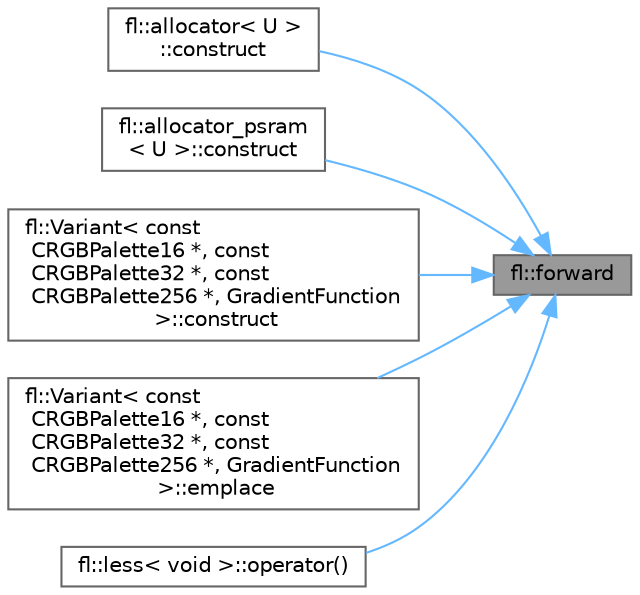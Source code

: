 digraph "fl::forward"
{
 // INTERACTIVE_SVG=YES
 // LATEX_PDF_SIZE
  bgcolor="transparent";
  edge [fontname=Helvetica,fontsize=10,labelfontname=Helvetica,labelfontsize=10];
  node [fontname=Helvetica,fontsize=10,shape=box,height=0.2,width=0.4];
  rankdir="RL";
  Node1 [id="Node000001",label="fl::forward",height=0.2,width=0.4,color="gray40", fillcolor="grey60", style="filled", fontcolor="black",tooltip=" "];
  Node1 -> Node2 [id="edge1_Node000001_Node000002",dir="back",color="steelblue1",style="solid",tooltip=" "];
  Node2 [id="Node000002",label="fl::allocator\< U \>\l::construct",height=0.2,width=0.4,color="grey40", fillcolor="white", style="filled",URL="$d8/dcd/classfl_1_1allocator_a9aabceef356c82aa88cb0d7dd68ed2fb.html#a9aabceef356c82aa88cb0d7dd68ed2fb",tooltip=" "];
  Node1 -> Node3 [id="edge2_Node000001_Node000003",dir="back",color="steelblue1",style="solid",tooltip=" "];
  Node3 [id="Node000003",label="fl::allocator_psram\l\< U \>::construct",height=0.2,width=0.4,color="grey40", fillcolor="white", style="filled",URL="$d3/df2/classfl_1_1allocator__psram_a75b3040352a77605fe48af12dd7cb4d0.html#a75b3040352a77605fe48af12dd7cb4d0",tooltip=" "];
  Node1 -> Node4 [id="edge3_Node000001_Node000004",dir="back",color="steelblue1",style="solid",tooltip=" "];
  Node4 [id="Node000004",label="fl::Variant\< const\l CRGBPalette16 *, const\l CRGBPalette32 *, const\l CRGBPalette256 *, GradientFunction\l \>::construct",height=0.2,width=0.4,color="grey40", fillcolor="white", style="filled",URL="$de/d60/classfl_1_1_variant_a378d62102f34b4aea27bd8292ac69fe6.html#a378d62102f34b4aea27bd8292ac69fe6",tooltip=" "];
  Node1 -> Node5 [id="edge4_Node000001_Node000005",dir="back",color="steelblue1",style="solid",tooltip=" "];
  Node5 [id="Node000005",label="fl::Variant\< const\l CRGBPalette16 *, const\l CRGBPalette32 *, const\l CRGBPalette256 *, GradientFunction\l \>::emplace",height=0.2,width=0.4,color="grey40", fillcolor="white", style="filled",URL="$de/d60/classfl_1_1_variant_a963b578760fe3039e40474218606793c.html#a963b578760fe3039e40474218606793c",tooltip=" "];
  Node1 -> Node6 [id="edge5_Node000001_Node000006",dir="back",color="steelblue1",style="solid",tooltip=" "];
  Node6 [id="Node000006",label="fl::less\< void \>::operator()",height=0.2,width=0.4,color="grey40", fillcolor="white", style="filled",URL="$d0/db6/structfl_1_1less_3_01void_01_4_a54159551aa88d247a9af8597e0213a02.html#a54159551aa88d247a9af8597e0213a02",tooltip="Function call operator that performs the less-than comparison."];
}
